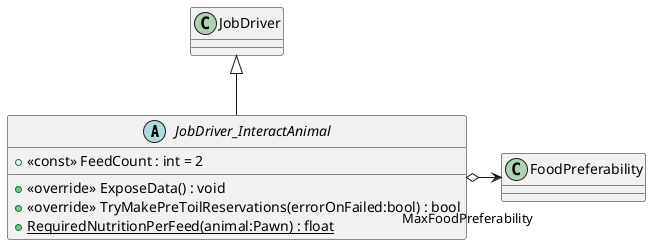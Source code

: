 @startuml
abstract class JobDriver_InteractAnimal {
    + <<const>> FeedCount : int = 2
    + <<override>> ExposeData() : void
    + <<override>> TryMakePreToilReservations(errorOnFailed:bool) : bool
    + {static} RequiredNutritionPerFeed(animal:Pawn) : float
}
JobDriver <|-- JobDriver_InteractAnimal
JobDriver_InteractAnimal o-> "MaxFoodPreferability" FoodPreferability
@enduml
